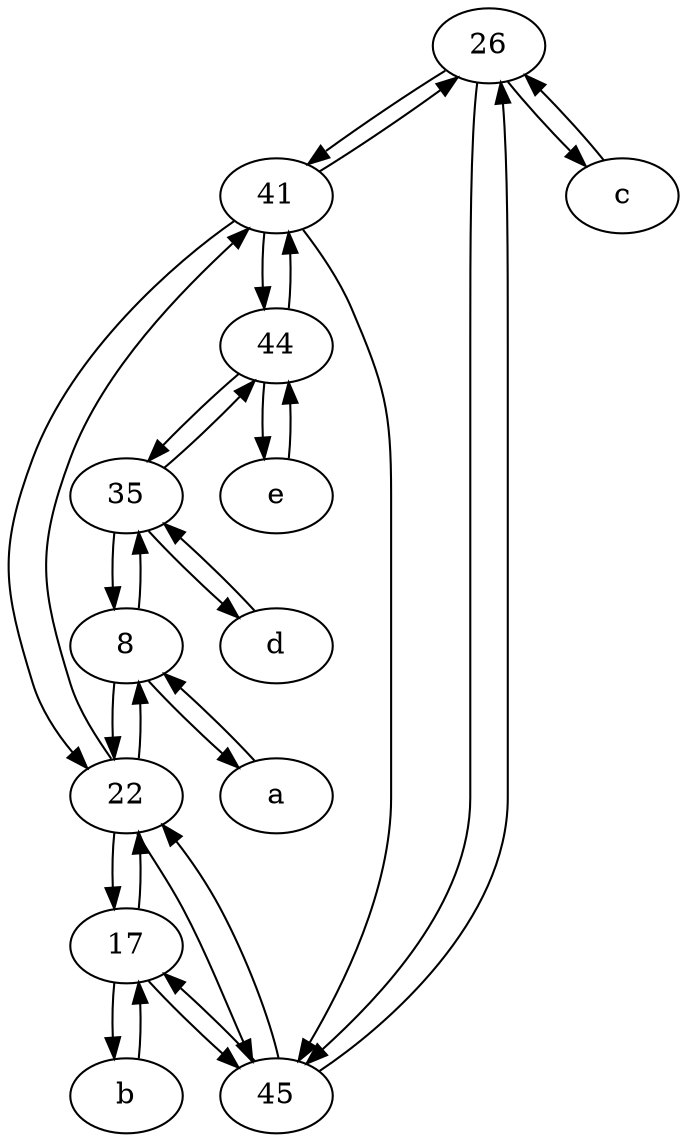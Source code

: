 digraph  {
	26;
	35;
	41;
	a [pos="40,10!"];
	45;
	17;
	8;
	22;
	c [pos="20,10!"];
	b [pos="50,20!"];
	d [pos="20,30!"];
	e [pos="30,50!"];
	44;
	e -> 44;
	41 -> 26;
	41 -> 44;
	45 -> 26;
	22 -> 45;
	35 -> 44;
	26 -> 41;
	45 -> 17;
	17 -> 22;
	17 -> 45;
	22 -> 17;
	26 -> c;
	22 -> 41;
	35 -> d;
	44 -> 41;
	22 -> 8;
	41 -> 45;
	8 -> 22;
	44 -> e;
	c -> 26;
	44 -> 35;
	41 -> 22;
	17 -> b;
	d -> 35;
	8 -> a;
	45 -> 22;
	b -> 17;
	26 -> 45;
	8 -> 35;
	35 -> 8;
	a -> 8;

	}